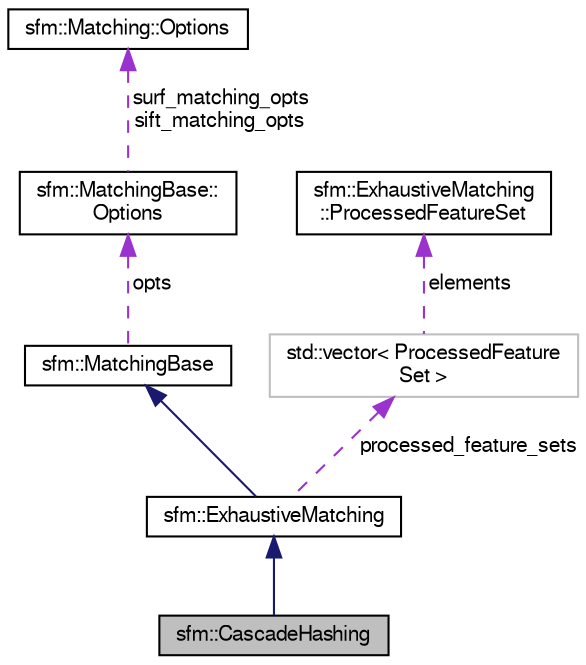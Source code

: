digraph "sfm::CascadeHashing"
{
  edge [fontname="FreeSans",fontsize="10",labelfontname="FreeSans",labelfontsize="10"];
  node [fontname="FreeSans",fontsize="10",shape=record];
  Node0 [label="sfm::CascadeHashing",height=0.2,width=0.4,color="black", fillcolor="grey75", style="filled", fontcolor="black"];
  Node1 -> Node0 [dir="back",color="midnightblue",fontsize="10",style="solid",fontname="FreeSans"];
  Node1 [label="sfm::ExhaustiveMatching",height=0.2,width=0.4,color="black", fillcolor="white", style="filled",URL="$classsfm_1_1_exhaustive_matching.html"];
  Node2 -> Node1 [dir="back",color="midnightblue",fontsize="10",style="solid",fontname="FreeSans"];
  Node2 [label="sfm::MatchingBase",height=0.2,width=0.4,color="black", fillcolor="white", style="filled",URL="$classsfm_1_1_matching_base.html"];
  Node3 -> Node2 [dir="back",color="darkorchid3",fontsize="10",style="dashed",label=" opts" ,fontname="FreeSans"];
  Node3 [label="sfm::MatchingBase::\lOptions",height=0.2,width=0.4,color="black", fillcolor="white", style="filled",URL="$structsfm_1_1_matching_base_1_1_options.html"];
  Node4 -> Node3 [dir="back",color="darkorchid3",fontsize="10",style="dashed",label=" surf_matching_opts\nsift_matching_opts" ,fontname="FreeSans"];
  Node4 [label="sfm::Matching::Options",height=0.2,width=0.4,color="black", fillcolor="white", style="filled",URL="$structsfm_1_1_matching_1_1_options.html",tooltip="Feature matching options. "];
  Node5 -> Node1 [dir="back",color="darkorchid3",fontsize="10",style="dashed",label=" processed_feature_sets" ,fontname="FreeSans"];
  Node5 [label="std::vector\< ProcessedFeature\lSet \>",height=0.2,width=0.4,color="grey75", fillcolor="white", style="filled"];
  Node6 -> Node5 [dir="back",color="darkorchid3",fontsize="10",style="dashed",label=" elements" ,fontname="FreeSans"];
  Node6 [label="sfm::ExhaustiveMatching\l::ProcessedFeatureSet",height=0.2,width=0.4,color="black", fillcolor="white", style="filled",URL="$structsfm_1_1_exhaustive_matching_1_1_processed_feature_set.html"];
}
